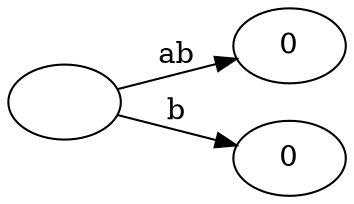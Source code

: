 digraph {
    rankdir=LR;
    0 [label=""];
    1 [label="0"];
    2 [label="0"];
    0 -> 1[label="ab"];
    0 -> 2[label="b"];
}
